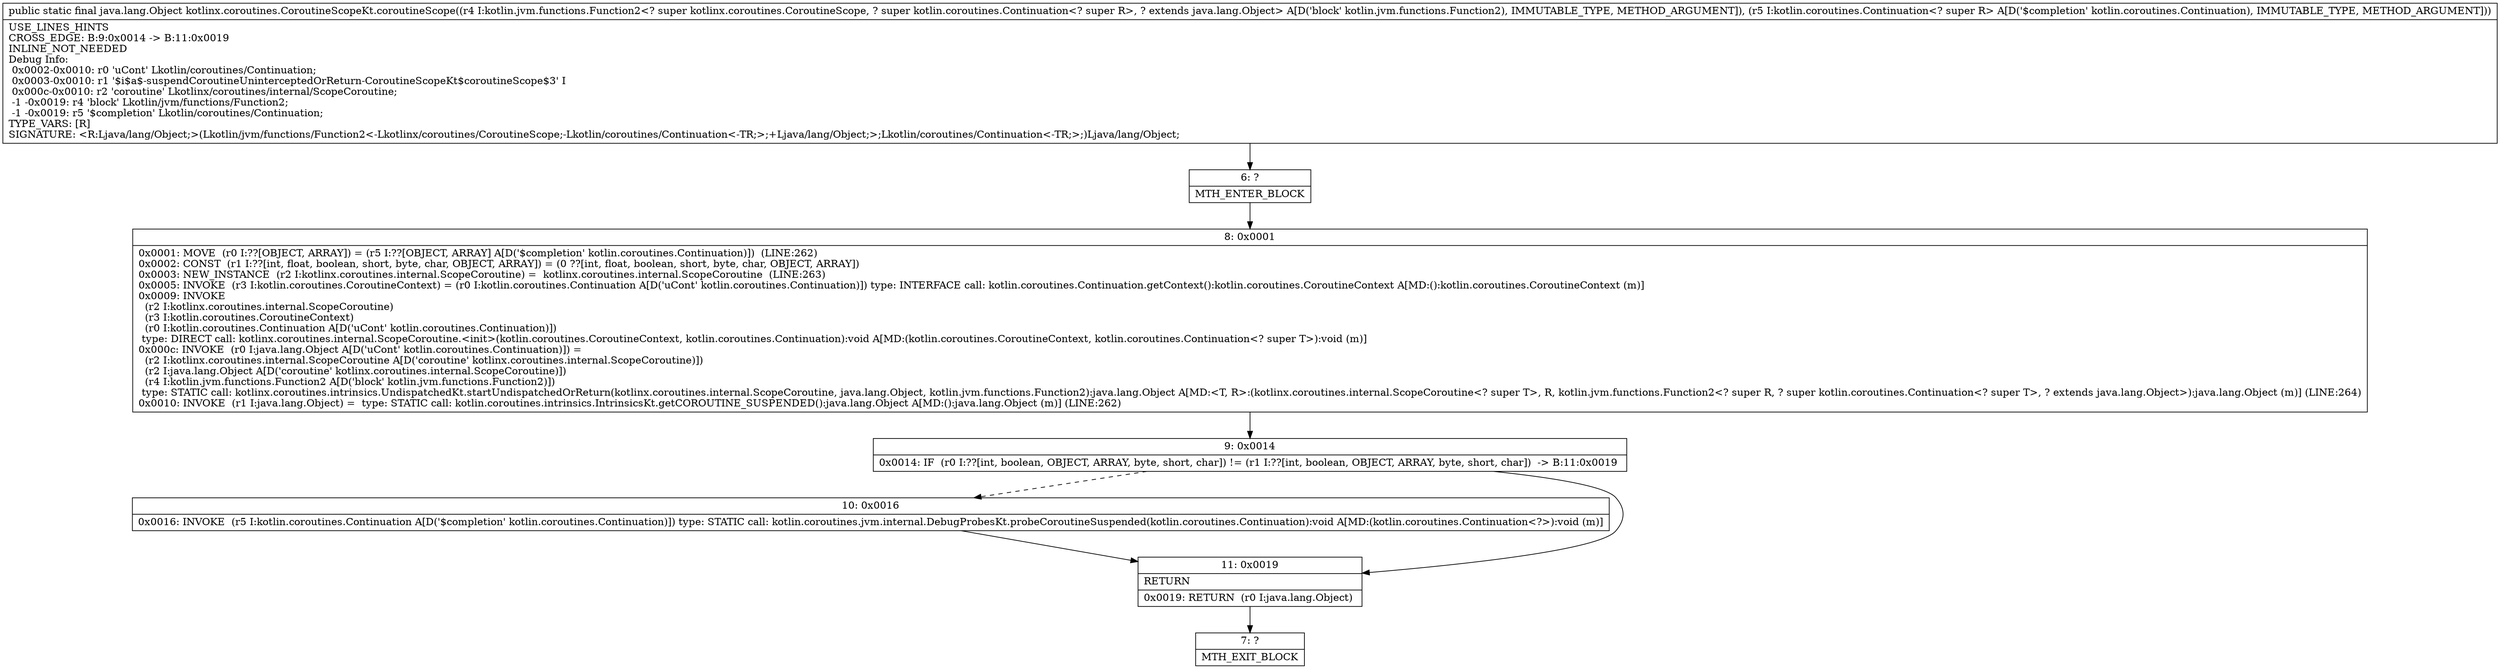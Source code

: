 digraph "CFG forkotlinx.coroutines.CoroutineScopeKt.coroutineScope(Lkotlin\/jvm\/functions\/Function2;Lkotlin\/coroutines\/Continuation;)Ljava\/lang\/Object;" {
Node_6 [shape=record,label="{6\:\ ?|MTH_ENTER_BLOCK\l}"];
Node_8 [shape=record,label="{8\:\ 0x0001|0x0001: MOVE  (r0 I:??[OBJECT, ARRAY]) = (r5 I:??[OBJECT, ARRAY] A[D('$completion' kotlin.coroutines.Continuation)])  (LINE:262)\l0x0002: CONST  (r1 I:??[int, float, boolean, short, byte, char, OBJECT, ARRAY]) = (0 ??[int, float, boolean, short, byte, char, OBJECT, ARRAY]) \l0x0003: NEW_INSTANCE  (r2 I:kotlinx.coroutines.internal.ScopeCoroutine) =  kotlinx.coroutines.internal.ScopeCoroutine  (LINE:263)\l0x0005: INVOKE  (r3 I:kotlin.coroutines.CoroutineContext) = (r0 I:kotlin.coroutines.Continuation A[D('uCont' kotlin.coroutines.Continuation)]) type: INTERFACE call: kotlin.coroutines.Continuation.getContext():kotlin.coroutines.CoroutineContext A[MD:():kotlin.coroutines.CoroutineContext (m)]\l0x0009: INVOKE  \l  (r2 I:kotlinx.coroutines.internal.ScopeCoroutine)\l  (r3 I:kotlin.coroutines.CoroutineContext)\l  (r0 I:kotlin.coroutines.Continuation A[D('uCont' kotlin.coroutines.Continuation)])\l type: DIRECT call: kotlinx.coroutines.internal.ScopeCoroutine.\<init\>(kotlin.coroutines.CoroutineContext, kotlin.coroutines.Continuation):void A[MD:(kotlin.coroutines.CoroutineContext, kotlin.coroutines.Continuation\<? super T\>):void (m)]\l0x000c: INVOKE  (r0 I:java.lang.Object A[D('uCont' kotlin.coroutines.Continuation)]) = \l  (r2 I:kotlinx.coroutines.internal.ScopeCoroutine A[D('coroutine' kotlinx.coroutines.internal.ScopeCoroutine)])\l  (r2 I:java.lang.Object A[D('coroutine' kotlinx.coroutines.internal.ScopeCoroutine)])\l  (r4 I:kotlin.jvm.functions.Function2 A[D('block' kotlin.jvm.functions.Function2)])\l type: STATIC call: kotlinx.coroutines.intrinsics.UndispatchedKt.startUndispatchedOrReturn(kotlinx.coroutines.internal.ScopeCoroutine, java.lang.Object, kotlin.jvm.functions.Function2):java.lang.Object A[MD:\<T, R\>:(kotlinx.coroutines.internal.ScopeCoroutine\<? super T\>, R, kotlin.jvm.functions.Function2\<? super R, ? super kotlin.coroutines.Continuation\<? super T\>, ? extends java.lang.Object\>):java.lang.Object (m)] (LINE:264)\l0x0010: INVOKE  (r1 I:java.lang.Object) =  type: STATIC call: kotlin.coroutines.intrinsics.IntrinsicsKt.getCOROUTINE_SUSPENDED():java.lang.Object A[MD:():java.lang.Object (m)] (LINE:262)\l}"];
Node_9 [shape=record,label="{9\:\ 0x0014|0x0014: IF  (r0 I:??[int, boolean, OBJECT, ARRAY, byte, short, char]) != (r1 I:??[int, boolean, OBJECT, ARRAY, byte, short, char])  \-\> B:11:0x0019 \l}"];
Node_10 [shape=record,label="{10\:\ 0x0016|0x0016: INVOKE  (r5 I:kotlin.coroutines.Continuation A[D('$completion' kotlin.coroutines.Continuation)]) type: STATIC call: kotlin.coroutines.jvm.internal.DebugProbesKt.probeCoroutineSuspended(kotlin.coroutines.Continuation):void A[MD:(kotlin.coroutines.Continuation\<?\>):void (m)]\l}"];
Node_11 [shape=record,label="{11\:\ 0x0019|RETURN\l|0x0019: RETURN  (r0 I:java.lang.Object) \l}"];
Node_7 [shape=record,label="{7\:\ ?|MTH_EXIT_BLOCK\l}"];
MethodNode[shape=record,label="{public static final java.lang.Object kotlinx.coroutines.CoroutineScopeKt.coroutineScope((r4 I:kotlin.jvm.functions.Function2\<? super kotlinx.coroutines.CoroutineScope, ? super kotlin.coroutines.Continuation\<? super R\>, ? extends java.lang.Object\> A[D('block' kotlin.jvm.functions.Function2), IMMUTABLE_TYPE, METHOD_ARGUMENT]), (r5 I:kotlin.coroutines.Continuation\<? super R\> A[D('$completion' kotlin.coroutines.Continuation), IMMUTABLE_TYPE, METHOD_ARGUMENT]))  | USE_LINES_HINTS\lCROSS_EDGE: B:9:0x0014 \-\> B:11:0x0019\lINLINE_NOT_NEEDED\lDebug Info:\l  0x0002\-0x0010: r0 'uCont' Lkotlin\/coroutines\/Continuation;\l  0x0003\-0x0010: r1 '$i$a$\-suspendCoroutineUninterceptedOrReturn\-CoroutineScopeKt$coroutineScope$3' I\l  0x000c\-0x0010: r2 'coroutine' Lkotlinx\/coroutines\/internal\/ScopeCoroutine;\l  \-1 \-0x0019: r4 'block' Lkotlin\/jvm\/functions\/Function2;\l  \-1 \-0x0019: r5 '$completion' Lkotlin\/coroutines\/Continuation;\lTYPE_VARS: [R]\lSIGNATURE: \<R:Ljava\/lang\/Object;\>(Lkotlin\/jvm\/functions\/Function2\<\-Lkotlinx\/coroutines\/CoroutineScope;\-Lkotlin\/coroutines\/Continuation\<\-TR;\>;+Ljava\/lang\/Object;\>;Lkotlin\/coroutines\/Continuation\<\-TR;\>;)Ljava\/lang\/Object;\l}"];
MethodNode -> Node_6;Node_6 -> Node_8;
Node_8 -> Node_9;
Node_9 -> Node_10[style=dashed];
Node_9 -> Node_11;
Node_10 -> Node_11;
Node_11 -> Node_7;
}

